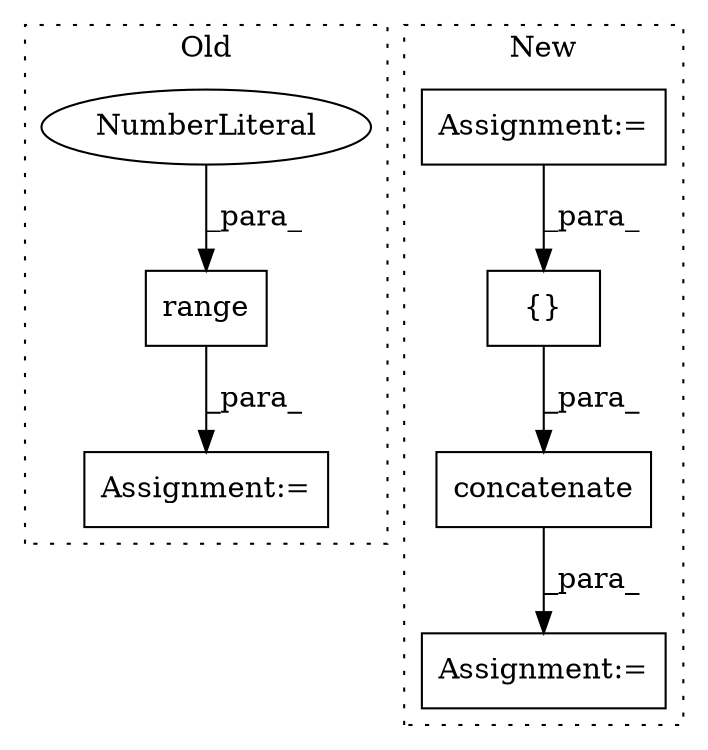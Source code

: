 digraph G {
subgraph cluster0 {
1 [label="range" a="32" s="1906,1921" l="6,1" shape="box"];
4 [label="Assignment:=" a="7" s="1888" l="1" shape="box"];
6 [label="NumberLiteral" a="34" s="1912" l="1" shape="ellipse"];
label = "Old";
style="dotted";
}
subgraph cluster1 {
2 [label="concatenate" a="32" s="2144,2268" l="12,1" shape="box"];
3 [label="Assignment:=" a="7" s="1641" l="1" shape="box"];
5 [label="Assignment:=" a="7" s="2137" l="1" shape="box"];
7 [label="{}" a="4" s="2165,2267" l="1,1" shape="box"];
label = "New";
style="dotted";
}
1 -> 4 [label="_para_"];
2 -> 5 [label="_para_"];
3 -> 7 [label="_para_"];
6 -> 1 [label="_para_"];
7 -> 2 [label="_para_"];
}